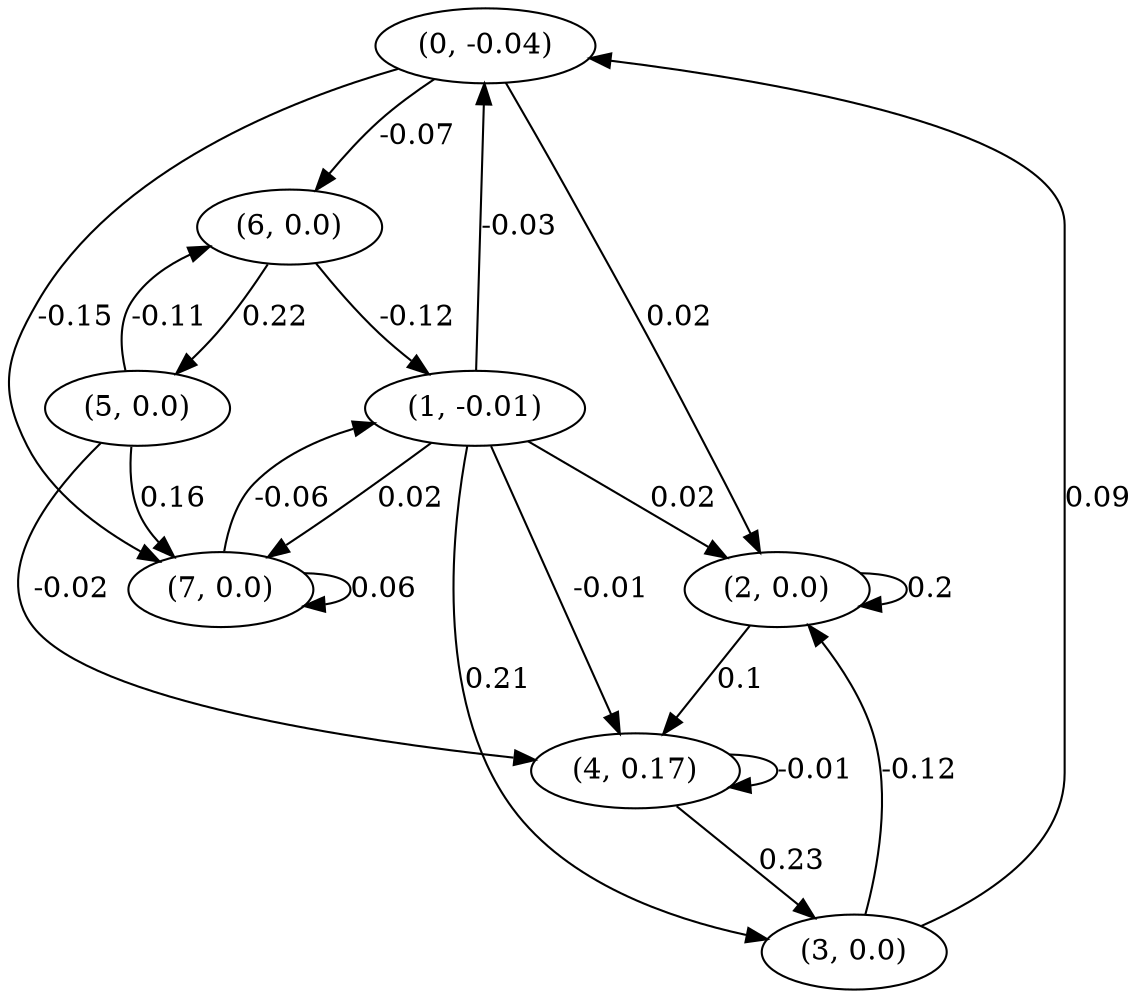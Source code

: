 digraph {
    0 [ label = "(0, -0.04)" ]
    1 [ label = "(1, -0.01)" ]
    2 [ label = "(2, 0.0)" ]
    3 [ label = "(3, 0.0)" ]
    4 [ label = "(4, 0.17)" ]
    5 [ label = "(5, 0.0)" ]
    6 [ label = "(6, 0.0)" ]
    7 [ label = "(7, 0.0)" ]
    2 -> 2 [ label = "0.2" ]
    4 -> 4 [ label = "-0.01" ]
    7 -> 7 [ label = "0.06" ]
    1 -> 0 [ label = "-0.03" ]
    3 -> 0 [ label = "0.09" ]
    6 -> 1 [ label = "-0.12" ]
    7 -> 1 [ label = "-0.06" ]
    0 -> 2 [ label = "0.02" ]
    1 -> 2 [ label = "0.02" ]
    3 -> 2 [ label = "-0.12" ]
    1 -> 3 [ label = "0.21" ]
    4 -> 3 [ label = "0.23" ]
    1 -> 4 [ label = "-0.01" ]
    2 -> 4 [ label = "0.1" ]
    5 -> 4 [ label = "-0.02" ]
    6 -> 5 [ label = "0.22" ]
    0 -> 6 [ label = "-0.07" ]
    5 -> 6 [ label = "-0.11" ]
    0 -> 7 [ label = "-0.15" ]
    1 -> 7 [ label = "0.02" ]
    5 -> 7 [ label = "0.16" ]
}

